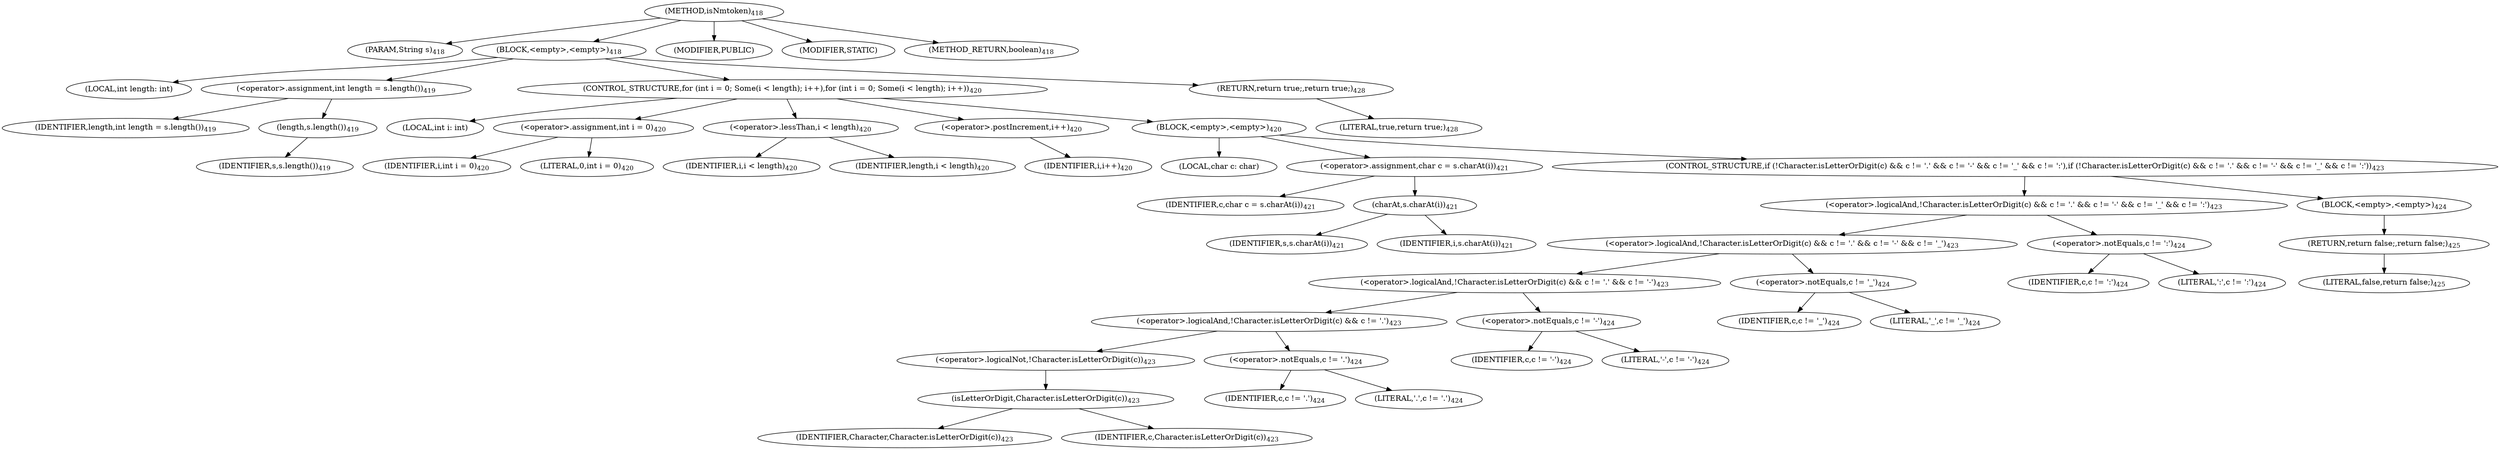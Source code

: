 digraph "isNmtoken" {  
"1043" [label = <(METHOD,isNmtoken)<SUB>418</SUB>> ]
"1044" [label = <(PARAM,String s)<SUB>418</SUB>> ]
"1045" [label = <(BLOCK,&lt;empty&gt;,&lt;empty&gt;)<SUB>418</SUB>> ]
"1046" [label = <(LOCAL,int length: int)> ]
"1047" [label = <(&lt;operator&gt;.assignment,int length = s.length())<SUB>419</SUB>> ]
"1048" [label = <(IDENTIFIER,length,int length = s.length())<SUB>419</SUB>> ]
"1049" [label = <(length,s.length())<SUB>419</SUB>> ]
"1050" [label = <(IDENTIFIER,s,s.length())<SUB>419</SUB>> ]
"1051" [label = <(CONTROL_STRUCTURE,for (int i = 0; Some(i &lt; length); i++),for (int i = 0; Some(i &lt; length); i++))<SUB>420</SUB>> ]
"1052" [label = <(LOCAL,int i: int)> ]
"1053" [label = <(&lt;operator&gt;.assignment,int i = 0)<SUB>420</SUB>> ]
"1054" [label = <(IDENTIFIER,i,int i = 0)<SUB>420</SUB>> ]
"1055" [label = <(LITERAL,0,int i = 0)<SUB>420</SUB>> ]
"1056" [label = <(&lt;operator&gt;.lessThan,i &lt; length)<SUB>420</SUB>> ]
"1057" [label = <(IDENTIFIER,i,i &lt; length)<SUB>420</SUB>> ]
"1058" [label = <(IDENTIFIER,length,i &lt; length)<SUB>420</SUB>> ]
"1059" [label = <(&lt;operator&gt;.postIncrement,i++)<SUB>420</SUB>> ]
"1060" [label = <(IDENTIFIER,i,i++)<SUB>420</SUB>> ]
"1061" [label = <(BLOCK,&lt;empty&gt;,&lt;empty&gt;)<SUB>420</SUB>> ]
"1062" [label = <(LOCAL,char c: char)> ]
"1063" [label = <(&lt;operator&gt;.assignment,char c = s.charAt(i))<SUB>421</SUB>> ]
"1064" [label = <(IDENTIFIER,c,char c = s.charAt(i))<SUB>421</SUB>> ]
"1065" [label = <(charAt,s.charAt(i))<SUB>421</SUB>> ]
"1066" [label = <(IDENTIFIER,s,s.charAt(i))<SUB>421</SUB>> ]
"1067" [label = <(IDENTIFIER,i,s.charAt(i))<SUB>421</SUB>> ]
"1068" [label = <(CONTROL_STRUCTURE,if (!Character.isLetterOrDigit(c) &amp;&amp; c != '.' &amp;&amp; c != '-' &amp;&amp; c != '_' &amp;&amp; c != ':'),if (!Character.isLetterOrDigit(c) &amp;&amp; c != '.' &amp;&amp; c != '-' &amp;&amp; c != '_' &amp;&amp; c != ':'))<SUB>423</SUB>> ]
"1069" [label = <(&lt;operator&gt;.logicalAnd,!Character.isLetterOrDigit(c) &amp;&amp; c != '.' &amp;&amp; c != '-' &amp;&amp; c != '_' &amp;&amp; c != ':')<SUB>423</SUB>> ]
"1070" [label = <(&lt;operator&gt;.logicalAnd,!Character.isLetterOrDigit(c) &amp;&amp; c != '.' &amp;&amp; c != '-' &amp;&amp; c != '_')<SUB>423</SUB>> ]
"1071" [label = <(&lt;operator&gt;.logicalAnd,!Character.isLetterOrDigit(c) &amp;&amp; c != '.' &amp;&amp; c != '-')<SUB>423</SUB>> ]
"1072" [label = <(&lt;operator&gt;.logicalAnd,!Character.isLetterOrDigit(c) &amp;&amp; c != '.')<SUB>423</SUB>> ]
"1073" [label = <(&lt;operator&gt;.logicalNot,!Character.isLetterOrDigit(c))<SUB>423</SUB>> ]
"1074" [label = <(isLetterOrDigit,Character.isLetterOrDigit(c))<SUB>423</SUB>> ]
"1075" [label = <(IDENTIFIER,Character,Character.isLetterOrDigit(c))<SUB>423</SUB>> ]
"1076" [label = <(IDENTIFIER,c,Character.isLetterOrDigit(c))<SUB>423</SUB>> ]
"1077" [label = <(&lt;operator&gt;.notEquals,c != '.')<SUB>424</SUB>> ]
"1078" [label = <(IDENTIFIER,c,c != '.')<SUB>424</SUB>> ]
"1079" [label = <(LITERAL,'.',c != '.')<SUB>424</SUB>> ]
"1080" [label = <(&lt;operator&gt;.notEquals,c != '-')<SUB>424</SUB>> ]
"1081" [label = <(IDENTIFIER,c,c != '-')<SUB>424</SUB>> ]
"1082" [label = <(LITERAL,'-',c != '-')<SUB>424</SUB>> ]
"1083" [label = <(&lt;operator&gt;.notEquals,c != '_')<SUB>424</SUB>> ]
"1084" [label = <(IDENTIFIER,c,c != '_')<SUB>424</SUB>> ]
"1085" [label = <(LITERAL,'_',c != '_')<SUB>424</SUB>> ]
"1086" [label = <(&lt;operator&gt;.notEquals,c != ':')<SUB>424</SUB>> ]
"1087" [label = <(IDENTIFIER,c,c != ':')<SUB>424</SUB>> ]
"1088" [label = <(LITERAL,':',c != ':')<SUB>424</SUB>> ]
"1089" [label = <(BLOCK,&lt;empty&gt;,&lt;empty&gt;)<SUB>424</SUB>> ]
"1090" [label = <(RETURN,return false;,return false;)<SUB>425</SUB>> ]
"1091" [label = <(LITERAL,false,return false;)<SUB>425</SUB>> ]
"1092" [label = <(RETURN,return true;,return true;)<SUB>428</SUB>> ]
"1093" [label = <(LITERAL,true,return true;)<SUB>428</SUB>> ]
"1094" [label = <(MODIFIER,PUBLIC)> ]
"1095" [label = <(MODIFIER,STATIC)> ]
"1096" [label = <(METHOD_RETURN,boolean)<SUB>418</SUB>> ]
  "1043" -> "1044" 
  "1043" -> "1045" 
  "1043" -> "1094" 
  "1043" -> "1095" 
  "1043" -> "1096" 
  "1045" -> "1046" 
  "1045" -> "1047" 
  "1045" -> "1051" 
  "1045" -> "1092" 
  "1047" -> "1048" 
  "1047" -> "1049" 
  "1049" -> "1050" 
  "1051" -> "1052" 
  "1051" -> "1053" 
  "1051" -> "1056" 
  "1051" -> "1059" 
  "1051" -> "1061" 
  "1053" -> "1054" 
  "1053" -> "1055" 
  "1056" -> "1057" 
  "1056" -> "1058" 
  "1059" -> "1060" 
  "1061" -> "1062" 
  "1061" -> "1063" 
  "1061" -> "1068" 
  "1063" -> "1064" 
  "1063" -> "1065" 
  "1065" -> "1066" 
  "1065" -> "1067" 
  "1068" -> "1069" 
  "1068" -> "1089" 
  "1069" -> "1070" 
  "1069" -> "1086" 
  "1070" -> "1071" 
  "1070" -> "1083" 
  "1071" -> "1072" 
  "1071" -> "1080" 
  "1072" -> "1073" 
  "1072" -> "1077" 
  "1073" -> "1074" 
  "1074" -> "1075" 
  "1074" -> "1076" 
  "1077" -> "1078" 
  "1077" -> "1079" 
  "1080" -> "1081" 
  "1080" -> "1082" 
  "1083" -> "1084" 
  "1083" -> "1085" 
  "1086" -> "1087" 
  "1086" -> "1088" 
  "1089" -> "1090" 
  "1090" -> "1091" 
  "1092" -> "1093" 
}
